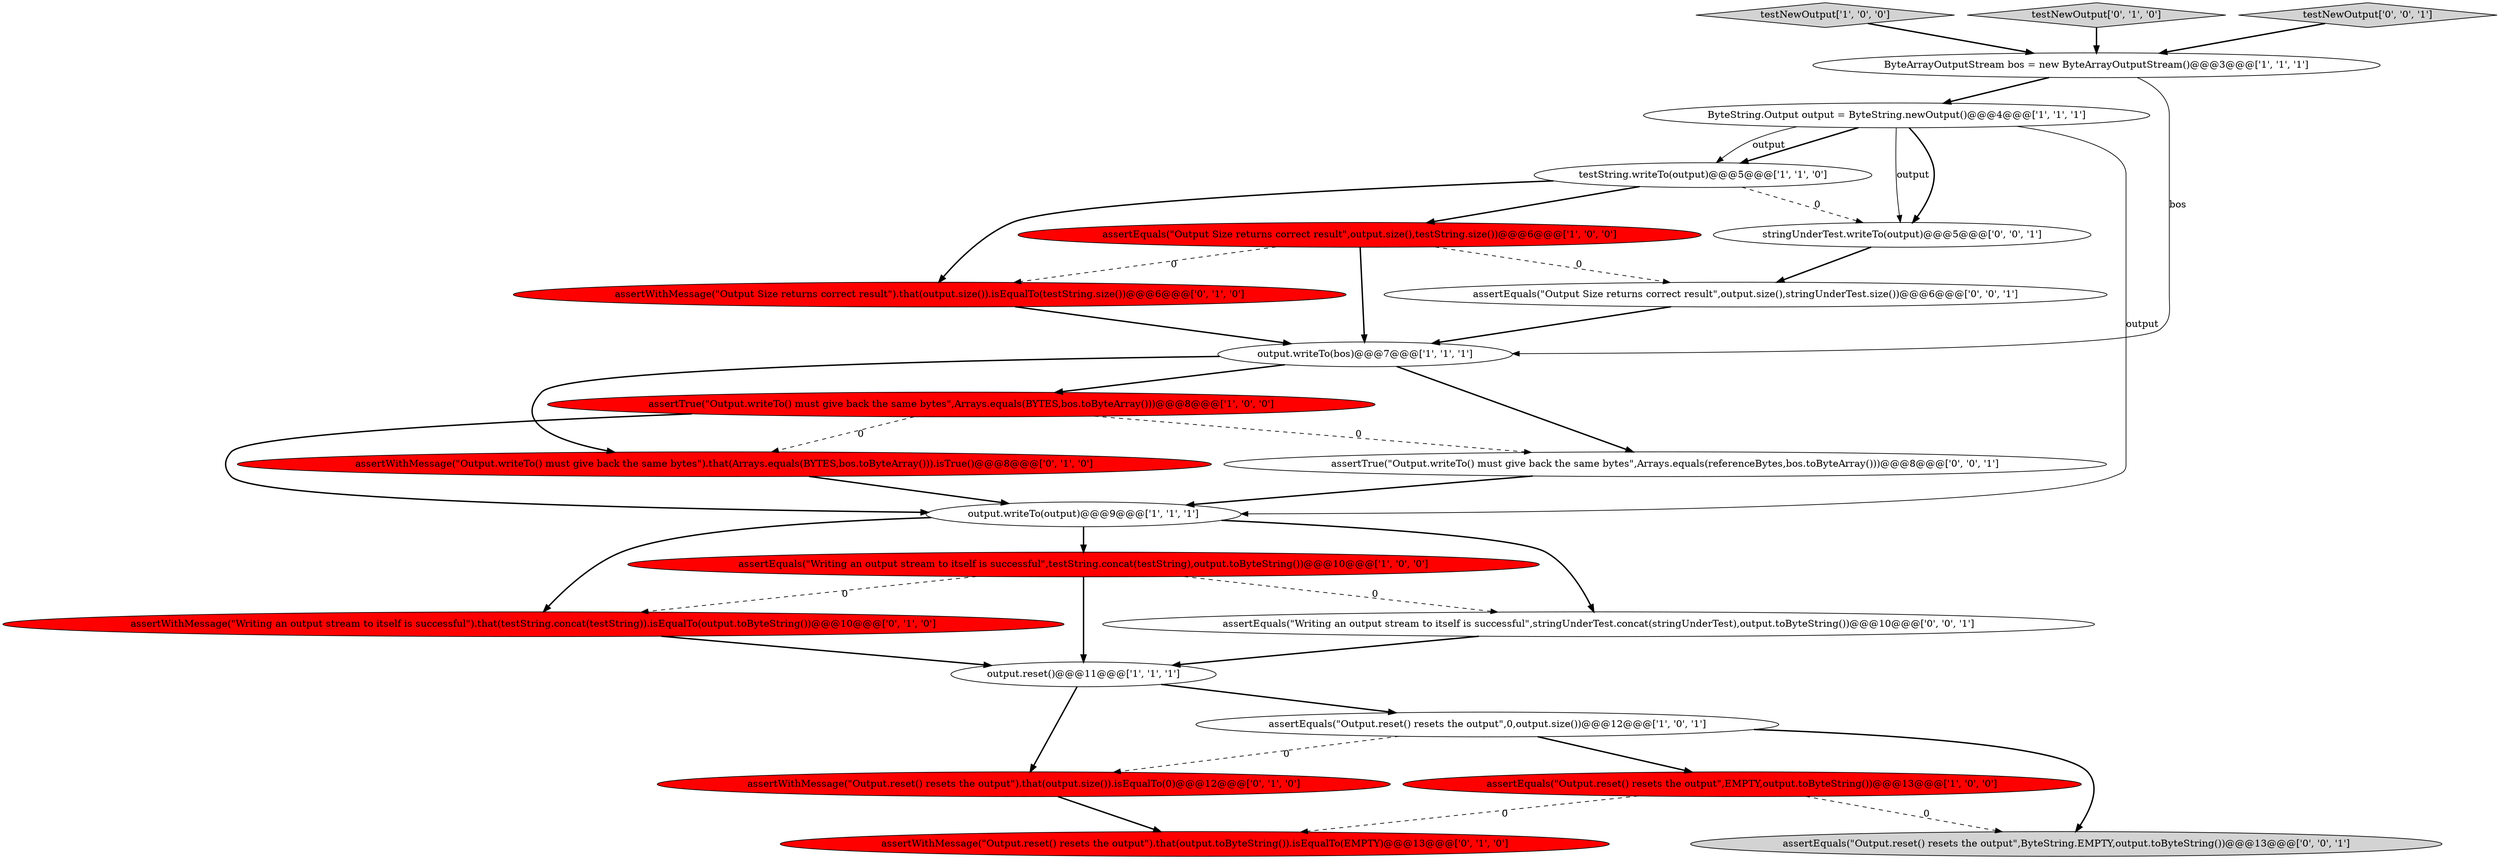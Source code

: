 digraph {
5 [style = filled, label = "ByteString.Output output = ByteString.newOutput()@@@4@@@['1', '1', '1']", fillcolor = white, shape = ellipse image = "AAA0AAABBB1BBB"];
0 [style = filled, label = "output.writeTo(bos)@@@7@@@['1', '1', '1']", fillcolor = white, shape = ellipse image = "AAA0AAABBB1BBB"];
1 [style = filled, label = "assertEquals(\"Output Size returns correct result\",output.size(),testString.size())@@@6@@@['1', '0', '0']", fillcolor = red, shape = ellipse image = "AAA1AAABBB1BBB"];
4 [style = filled, label = "testNewOutput['1', '0', '0']", fillcolor = lightgray, shape = diamond image = "AAA0AAABBB1BBB"];
14 [style = filled, label = "assertWithMessage(\"Writing an output stream to itself is successful\").that(testString.concat(testString)).isEqualTo(output.toByteString())@@@10@@@['0', '1', '0']", fillcolor = red, shape = ellipse image = "AAA1AAABBB2BBB"];
3 [style = filled, label = "assertEquals(\"Output.reset() resets the output\",EMPTY,output.toByteString())@@@13@@@['1', '0', '0']", fillcolor = red, shape = ellipse image = "AAA1AAABBB1BBB"];
18 [style = filled, label = "assertTrue(\"Output.writeTo() must give back the same bytes\",Arrays.equals(referenceBytes,bos.toByteArray()))@@@8@@@['0', '0', '1']", fillcolor = white, shape = ellipse image = "AAA0AAABBB3BBB"];
17 [style = filled, label = "assertWithMessage(\"Output.reset() resets the output\").that(output.size()).isEqualTo(0)@@@12@@@['0', '1', '0']", fillcolor = red, shape = ellipse image = "AAA1AAABBB2BBB"];
19 [style = filled, label = "assertEquals(\"Writing an output stream to itself is successful\",stringUnderTest.concat(stringUnderTest),output.toByteString())@@@10@@@['0', '0', '1']", fillcolor = white, shape = ellipse image = "AAA0AAABBB3BBB"];
15 [style = filled, label = "assertWithMessage(\"Output.reset() resets the output\").that(output.toByteString()).isEqualTo(EMPTY)@@@13@@@['0', '1', '0']", fillcolor = red, shape = ellipse image = "AAA1AAABBB2BBB"];
8 [style = filled, label = "testString.writeTo(output)@@@5@@@['1', '1', '0']", fillcolor = white, shape = ellipse image = "AAA0AAABBB1BBB"];
7 [style = filled, label = "assertEquals(\"Output.reset() resets the output\",0,output.size())@@@12@@@['1', '0', '1']", fillcolor = white, shape = ellipse image = "AAA0AAABBB1BBB"];
13 [style = filled, label = "testNewOutput['0', '1', '0']", fillcolor = lightgray, shape = diamond image = "AAA0AAABBB2BBB"];
2 [style = filled, label = "assertEquals(\"Writing an output stream to itself is successful\",testString.concat(testString),output.toByteString())@@@10@@@['1', '0', '0']", fillcolor = red, shape = ellipse image = "AAA1AAABBB1BBB"];
21 [style = filled, label = "stringUnderTest.writeTo(output)@@@5@@@['0', '0', '1']", fillcolor = white, shape = ellipse image = "AAA0AAABBB3BBB"];
6 [style = filled, label = "output.reset()@@@11@@@['1', '1', '1']", fillcolor = white, shape = ellipse image = "AAA0AAABBB1BBB"];
16 [style = filled, label = "assertWithMessage(\"Output.writeTo() must give back the same bytes\").that(Arrays.equals(BYTES,bos.toByteArray())).isTrue()@@@8@@@['0', '1', '0']", fillcolor = red, shape = ellipse image = "AAA1AAABBB2BBB"];
22 [style = filled, label = "assertEquals(\"Output.reset() resets the output\",ByteString.EMPTY,output.toByteString())@@@13@@@['0', '0', '1']", fillcolor = lightgray, shape = ellipse image = "AAA0AAABBB3BBB"];
11 [style = filled, label = "output.writeTo(output)@@@9@@@['1', '1', '1']", fillcolor = white, shape = ellipse image = "AAA0AAABBB1BBB"];
9 [style = filled, label = "ByteArrayOutputStream bos = new ByteArrayOutputStream()@@@3@@@['1', '1', '1']", fillcolor = white, shape = ellipse image = "AAA0AAABBB1BBB"];
23 [style = filled, label = "assertEquals(\"Output Size returns correct result\",output.size(),stringUnderTest.size())@@@6@@@['0', '0', '1']", fillcolor = white, shape = ellipse image = "AAA0AAABBB3BBB"];
12 [style = filled, label = "assertWithMessage(\"Output Size returns correct result\").that(output.size()).isEqualTo(testString.size())@@@6@@@['0', '1', '0']", fillcolor = red, shape = ellipse image = "AAA1AAABBB2BBB"];
20 [style = filled, label = "testNewOutput['0', '0', '1']", fillcolor = lightgray, shape = diamond image = "AAA0AAABBB3BBB"];
10 [style = filled, label = "assertTrue(\"Output.writeTo() must give back the same bytes\",Arrays.equals(BYTES,bos.toByteArray()))@@@8@@@['1', '0', '0']", fillcolor = red, shape = ellipse image = "AAA1AAABBB1BBB"];
6->17 [style = bold, label=""];
4->9 [style = bold, label=""];
5->8 [style = bold, label=""];
0->16 [style = bold, label=""];
2->19 [style = dashed, label="0"];
16->11 [style = bold, label=""];
11->14 [style = bold, label=""];
20->9 [style = bold, label=""];
7->17 [style = dashed, label="0"];
2->6 [style = bold, label=""];
18->11 [style = bold, label=""];
3->22 [style = dashed, label="0"];
1->0 [style = bold, label=""];
8->21 [style = dashed, label="0"];
11->19 [style = bold, label=""];
19->6 [style = bold, label=""];
12->0 [style = bold, label=""];
23->0 [style = bold, label=""];
11->2 [style = bold, label=""];
7->3 [style = bold, label=""];
5->11 [style = solid, label="output"];
8->1 [style = bold, label=""];
5->21 [style = bold, label=""];
7->22 [style = bold, label=""];
1->12 [style = dashed, label="0"];
0->10 [style = bold, label=""];
2->14 [style = dashed, label="0"];
5->21 [style = solid, label="output"];
9->0 [style = solid, label="bos"];
17->15 [style = bold, label=""];
9->5 [style = bold, label=""];
3->15 [style = dashed, label="0"];
0->18 [style = bold, label=""];
13->9 [style = bold, label=""];
5->8 [style = solid, label="output"];
10->16 [style = dashed, label="0"];
6->7 [style = bold, label=""];
21->23 [style = bold, label=""];
1->23 [style = dashed, label="0"];
14->6 [style = bold, label=""];
8->12 [style = bold, label=""];
10->18 [style = dashed, label="0"];
10->11 [style = bold, label=""];
}
